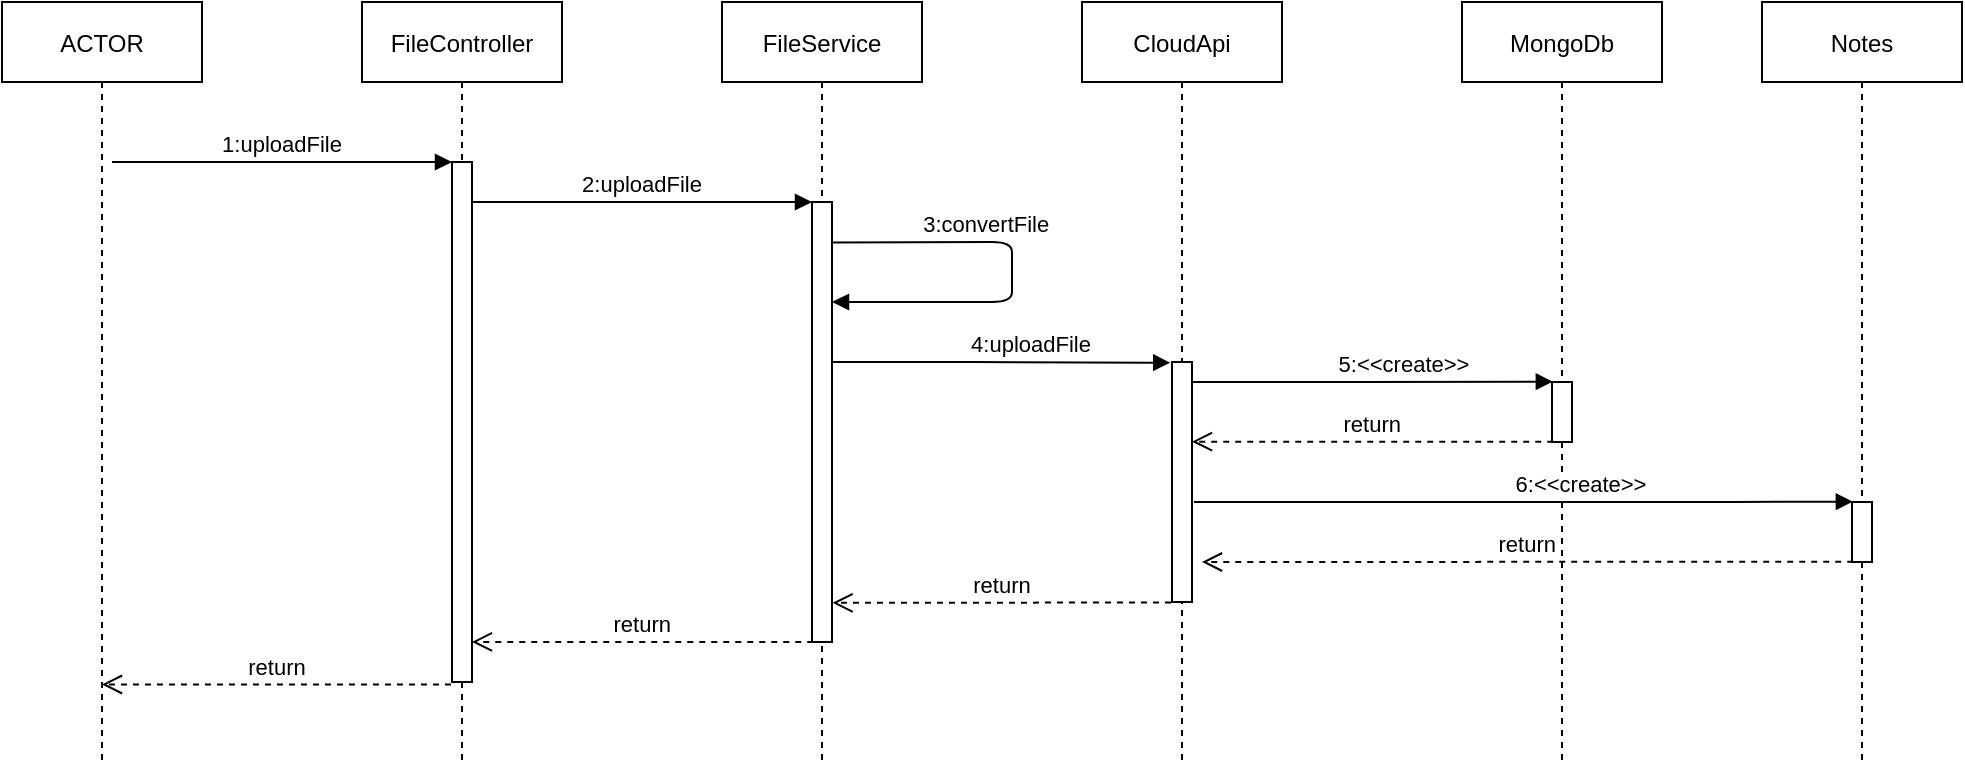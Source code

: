 <mxfile version="16.5.3" type="device"><diagram id="kgpKYQtTHZ0yAKxKKP6v" name="Page-1"><mxGraphModel dx="-485.79" dy="-286.81" grid="0" gridSize="10" guides="1" tooltips="1" connect="1" arrows="1" fold="1" page="1" pageScale="1" pageWidth="850" pageHeight="1100" math="0" shadow="0"><root><mxCell id="0"/><mxCell id="1" parent="0"/><mxCell id="3nuBFxr9cyL0pnOWT2aG-1" value="ACTOR" style="shape=umlLifeline;perimeter=lifelinePerimeter;container=1;collapsible=0;recursiveResize=0;rounded=0;shadow=0;strokeWidth=1;" parent="1" vertex="1"><mxGeometry x="120" y="80" width="100" height="380" as="geometry"/></mxCell><mxCell id="3nuBFxr9cyL0pnOWT2aG-5" value="FileController" style="shape=umlLifeline;perimeter=lifelinePerimeter;container=1;collapsible=0;recursiveResize=0;rounded=0;shadow=0;strokeWidth=1;" parent="1" vertex="1"><mxGeometry x="300" y="80" width="100" height="380" as="geometry"/></mxCell><mxCell id="3nuBFxr9cyL0pnOWT2aG-6" value="" style="points=[];perimeter=orthogonalPerimeter;rounded=0;shadow=0;strokeWidth=1;" parent="3nuBFxr9cyL0pnOWT2aG-5" vertex="1"><mxGeometry x="45" y="80" width="10" height="260" as="geometry"/></mxCell><mxCell id="3nuBFxr9cyL0pnOWT2aG-8" value="1:uploadFile" style="verticalAlign=bottom;endArrow=block;entryX=0;entryY=0;shadow=0;strokeWidth=1;" parent="1" target="3nuBFxr9cyL0pnOWT2aG-6" edge="1"><mxGeometry relative="1" as="geometry"><mxPoint x="175" y="160.0" as="sourcePoint"/></mxGeometry></mxCell><mxCell id="LoS_IbW0Khz-BSNPxR-W-1" value="FileService" style="shape=umlLifeline;perimeter=lifelinePerimeter;container=1;collapsible=0;recursiveResize=0;rounded=0;shadow=0;strokeWidth=1;" vertex="1" parent="1"><mxGeometry x="480" y="80" width="100" height="380" as="geometry"/></mxCell><mxCell id="LoS_IbW0Khz-BSNPxR-W-2" value="" style="points=[];perimeter=orthogonalPerimeter;rounded=0;shadow=0;strokeWidth=1;" vertex="1" parent="LoS_IbW0Khz-BSNPxR-W-1"><mxGeometry x="45" y="100" width="10" height="220" as="geometry"/></mxCell><mxCell id="LoS_IbW0Khz-BSNPxR-W-4" value="3:convertFile" style="verticalAlign=bottom;endArrow=block;shadow=0;strokeWidth=1;exitX=1.012;exitY=0.092;exitDx=0;exitDy=0;exitPerimeter=0;" edge="1" parent="LoS_IbW0Khz-BSNPxR-W-1" source="LoS_IbW0Khz-BSNPxR-W-2"><mxGeometry x="-0.264" relative="1" as="geometry"><mxPoint x="45" y="120.0" as="sourcePoint"/><mxPoint x="55" y="150" as="targetPoint"/><Array as="points"><mxPoint x="145" y="120"/><mxPoint x="145" y="130"/><mxPoint x="145" y="150"/></Array><mxPoint as="offset"/></mxGeometry></mxCell><mxCell id="LoS_IbW0Khz-BSNPxR-W-3" value="2:uploadFile" style="verticalAlign=bottom;endArrow=block;entryX=0;entryY=0;shadow=0;strokeWidth=1;" edge="1" parent="1"><mxGeometry relative="1" as="geometry"><mxPoint x="355" y="180.0" as="sourcePoint"/><mxPoint x="525" y="180.0" as="targetPoint"/><Array as="points"><mxPoint x="420" y="180"/></Array><mxPoint as="offset"/></mxGeometry></mxCell><mxCell id="LoS_IbW0Khz-BSNPxR-W-5" value="4:uploadFile" style="verticalAlign=bottom;endArrow=block;entryX=-0.088;entryY=0.003;shadow=0;strokeWidth=1;entryDx=0;entryDy=0;entryPerimeter=0;" edge="1" parent="1" source="LoS_IbW0Khz-BSNPxR-W-2" target="LoS_IbW0Khz-BSNPxR-W-7"><mxGeometry x="0.176" relative="1" as="geometry"><mxPoint x="540" y="260" as="sourcePoint"/><mxPoint x="700" y="260.0" as="targetPoint"/><Array as="points"><mxPoint x="595" y="260"/></Array><mxPoint as="offset"/></mxGeometry></mxCell><mxCell id="LoS_IbW0Khz-BSNPxR-W-6" value="CloudApi" style="shape=umlLifeline;perimeter=lifelinePerimeter;container=1;collapsible=0;recursiveResize=0;rounded=0;shadow=0;strokeWidth=1;" vertex="1" parent="1"><mxGeometry x="660" y="80" width="100" height="380" as="geometry"/></mxCell><mxCell id="LoS_IbW0Khz-BSNPxR-W-7" value="" style="points=[];perimeter=orthogonalPerimeter;rounded=0;shadow=0;strokeWidth=1;" vertex="1" parent="LoS_IbW0Khz-BSNPxR-W-6"><mxGeometry x="45" y="180" width="10" height="120" as="geometry"/></mxCell><mxCell id="LoS_IbW0Khz-BSNPxR-W-9" value="MongoDb" style="shape=umlLifeline;perimeter=lifelinePerimeter;container=1;collapsible=0;recursiveResize=0;rounded=0;shadow=0;strokeWidth=1;" vertex="1" parent="1"><mxGeometry x="850" y="80" width="100" height="380" as="geometry"/></mxCell><mxCell id="LoS_IbW0Khz-BSNPxR-W-10" value="" style="points=[];perimeter=orthogonalPerimeter;rounded=0;shadow=0;strokeWidth=1;" vertex="1" parent="LoS_IbW0Khz-BSNPxR-W-9"><mxGeometry x="45" y="190" width="10" height="30" as="geometry"/></mxCell><mxCell id="LoS_IbW0Khz-BSNPxR-W-11" value="Notes" style="shape=umlLifeline;perimeter=lifelinePerimeter;container=1;collapsible=0;recursiveResize=0;rounded=0;shadow=0;strokeWidth=1;" vertex="1" parent="1"><mxGeometry x="1000" y="80" width="100" height="380" as="geometry"/></mxCell><mxCell id="LoS_IbW0Khz-BSNPxR-W-21" value="" style="points=[];perimeter=orthogonalPerimeter;rounded=0;shadow=0;strokeWidth=1;" vertex="1" parent="LoS_IbW0Khz-BSNPxR-W-11"><mxGeometry x="45" y="250" width="10" height="30" as="geometry"/></mxCell><mxCell id="LoS_IbW0Khz-BSNPxR-W-13" value="5:&lt;&lt;create&gt;&gt;" style="verticalAlign=bottom;endArrow=block;entryX=0.043;entryY=-0.005;shadow=0;strokeWidth=1;entryDx=0;entryDy=0;entryPerimeter=0;" edge="1" parent="1" source="LoS_IbW0Khz-BSNPxR-W-7" target="LoS_IbW0Khz-BSNPxR-W-10"><mxGeometry x="0.176" relative="1" as="geometry"><mxPoint x="720" y="270" as="sourcePoint"/><mxPoint x="865" y="244.58" as="targetPoint"/><Array as="points"><mxPoint x="760" y="270"/><mxPoint x="790" y="270"/></Array><mxPoint as="offset"/></mxGeometry></mxCell><mxCell id="LoS_IbW0Khz-BSNPxR-W-15" value="return" style="verticalAlign=bottom;endArrow=open;dashed=1;endSize=8;shadow=0;strokeWidth=1;exitX=0.063;exitY=0.995;exitDx=0;exitDy=0;exitPerimeter=0;" edge="1" parent="1" source="LoS_IbW0Khz-BSNPxR-W-10" target="LoS_IbW0Khz-BSNPxR-W-7"><mxGeometry relative="1" as="geometry"><mxPoint x="715" y="290.0" as="targetPoint"/><mxPoint x="860" y="290" as="sourcePoint"/></mxGeometry></mxCell><mxCell id="LoS_IbW0Khz-BSNPxR-W-22" value="6:&lt;&lt;create&gt;&gt;" style="verticalAlign=bottom;endArrow=block;entryX=0.043;entryY=-0.005;shadow=0;strokeWidth=1;entryDx=0;entryDy=0;entryPerimeter=0;" edge="1" parent="1" target="LoS_IbW0Khz-BSNPxR-W-21"><mxGeometry x="0.176" relative="1" as="geometry"><mxPoint x="716" y="330" as="sourcePoint"/><mxPoint x="1050" y="304.58" as="targetPoint"/><Array as="points"><mxPoint x="945" y="330"/><mxPoint x="975" y="330"/></Array><mxPoint as="offset"/></mxGeometry></mxCell><mxCell id="LoS_IbW0Khz-BSNPxR-W-23" value="return" style="verticalAlign=bottom;endArrow=open;dashed=1;endSize=8;shadow=0;strokeWidth=1;exitX=0.063;exitY=0.995;exitDx=0;exitDy=0;exitPerimeter=0;" edge="1" parent="1" source="LoS_IbW0Khz-BSNPxR-W-21"><mxGeometry relative="1" as="geometry"><mxPoint x="720" y="360" as="targetPoint"/><mxPoint x="1045" y="350" as="sourcePoint"/></mxGeometry></mxCell><mxCell id="LoS_IbW0Khz-BSNPxR-W-32" value="return" style="verticalAlign=bottom;endArrow=open;dashed=1;endSize=8;shadow=0;strokeWidth=1;exitX=-0.051;exitY=1.002;exitDx=0;exitDy=0;exitPerimeter=0;entryX=1.028;entryY=0.911;entryDx=0;entryDy=0;entryPerimeter=0;" edge="1" parent="1" source="LoS_IbW0Khz-BSNPxR-W-7" target="LoS_IbW0Khz-BSNPxR-W-2"><mxGeometry relative="1" as="geometry"><mxPoint x="540" y="370" as="targetPoint"/><mxPoint x="705.63" y="379.5" as="sourcePoint"/></mxGeometry></mxCell><mxCell id="LoS_IbW0Khz-BSNPxR-W-33" value="return" style="verticalAlign=bottom;endArrow=open;dashed=1;endSize=8;shadow=0;strokeWidth=1;exitX=0.063;exitY=0.995;exitDx=0;exitDy=0;exitPerimeter=0;entryX=0.996;entryY=0.923;entryDx=0;entryDy=0;entryPerimeter=0;" edge="1" parent="1" target="3nuBFxr9cyL0pnOWT2aG-6"><mxGeometry relative="1" as="geometry"><mxPoint x="360" y="400" as="targetPoint"/><mxPoint x="525.63" y="400" as="sourcePoint"/></mxGeometry></mxCell><mxCell id="LoS_IbW0Khz-BSNPxR-W-34" value="return" style="verticalAlign=bottom;endArrow=open;dashed=1;endSize=8;shadow=0;strokeWidth=1;exitX=-0.051;exitY=1.005;exitDx=0;exitDy=0;exitPerimeter=0;entryX=0.5;entryY=0.898;entryDx=0;entryDy=0;entryPerimeter=0;" edge="1" parent="1" source="3nuBFxr9cyL0pnOWT2aG-6" target="3nuBFxr9cyL0pnOWT2aG-1"><mxGeometry relative="1" as="geometry"><mxPoint x="20" y="440.15" as="targetPoint"/><mxPoint x="345.63" y="440" as="sourcePoint"/></mxGeometry></mxCell></root></mxGraphModel></diagram></mxfile>